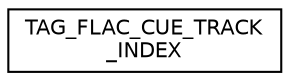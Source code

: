 digraph "Graphical Class Hierarchy"
{
 // LATEX_PDF_SIZE
  edge [fontname="Helvetica",fontsize="10",labelfontname="Helvetica",labelfontsize="10"];
  node [fontname="Helvetica",fontsize="10",shape=record];
  rankdir="LR";
  Node0 [label="TAG_FLAC_CUE_TRACK\l_INDEX",height=0.2,width=0.4,color="black", fillcolor="white", style="filled",URL="$struct_t_a_g___f_l_a_c___c_u_e___t_r_a_c_k___i_n_d_e_x.html",tooltip=" "];
}
